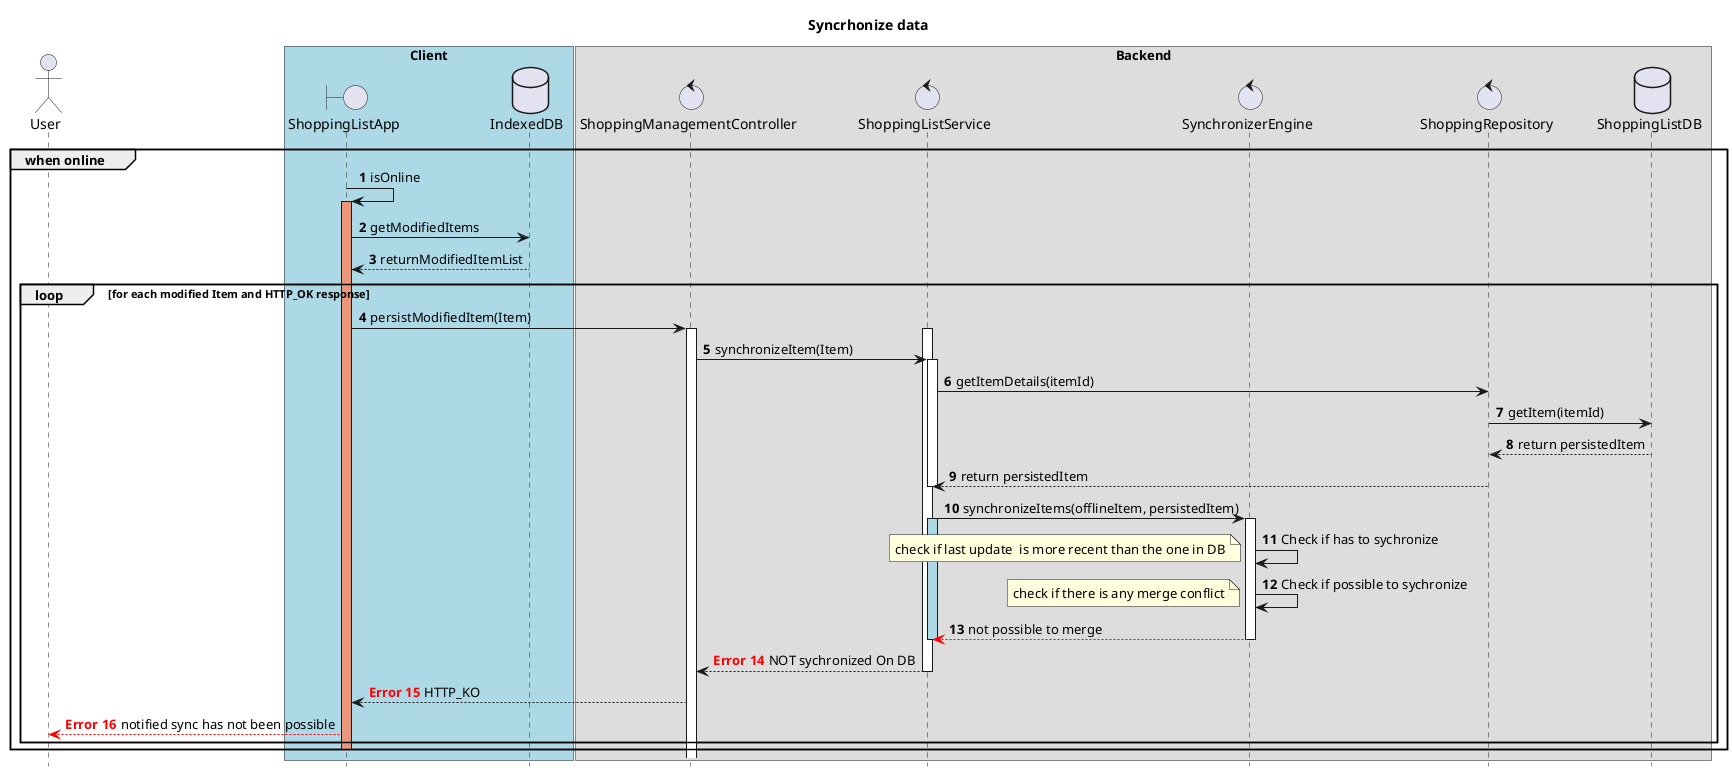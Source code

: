@startuml
hide footbox
title Syncrhonize data
autonumber
actor User
box "Client" #LightBlue
boundary ShoppingListApp
database IndexedDB
end box
box "Backend"
control ShoppingManagementController
control ShoppingListService
control SynchronizerEngine
control ShoppingRepository
database ShoppingListDB
end box
group when online
ShoppingListApp->ShoppingListApp: isOnline
activate ShoppingListApp #DarkSalmon
ShoppingListApp->IndexedDB: getModifiedItems
IndexedDB-->ShoppingListApp: returnModifiedItemList
loop for each modified Item and HTTP_OK response
ShoppingListApp->ShoppingManagementController:persistModifiedItem(Item)
activate ShoppingManagementController
activate ShoppingListService
ShoppingManagementController->ShoppingListService:synchronizeItem(Item)
activate ShoppingListService
ShoppingListService->ShoppingRepository:getItemDetails(itemId)
ShoppingRepository->ShoppingListDB:getItem(itemId)
ShoppingListDB-->ShoppingRepository: return persistedItem
ShoppingRepository-->ShoppingListService: return persistedItem
deactivate ShoppingListService
ShoppingListService->SynchronizerEngine:synchronizeItems(offlineItem, persistedItem)
activate ShoppingListService #LightBlue
activate SynchronizerEngine
SynchronizerEngine->SynchronizerEngine:Check if has to sychronize
note left: check if last update  is more recent than the one in DB
SynchronizerEngine->SynchronizerEngine:Check if possible to sychronize
note left: check if there is any merge conflict
SynchronizerEngine--[#red]>ShoppingListService: not possible to merge
deactivate SynchronizerEngine
deactivate ShoppingListService #LightBlue
autonumber resume "<font color=red><b>Error "
ShoppingListService-->ShoppingManagementController: NOT sychronized On DB
deactivate ShoppingListService
ShoppingManagementController-->ShoppingListApp: HTTP_KO
ShoppingListApp--[#red]>User: notified sync has not been possible
end
deactivate ShoppingListApp
end
@enduml